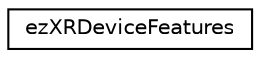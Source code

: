 digraph "Graphical Class Hierarchy"
{
 // LATEX_PDF_SIZE
  edge [fontname="Helvetica",fontsize="10",labelfontname="Helvetica",labelfontsize="10"];
  node [fontname="Helvetica",fontsize="10",shape=record];
  rankdir="LR";
  Node0 [label="ezXRDeviceFeatures",height=0.2,width=0.4,color="black", fillcolor="white", style="filled",URL="$de/d1a/structez_x_r_device_features.htm",tooltip="Defines features the given device supports."];
}
